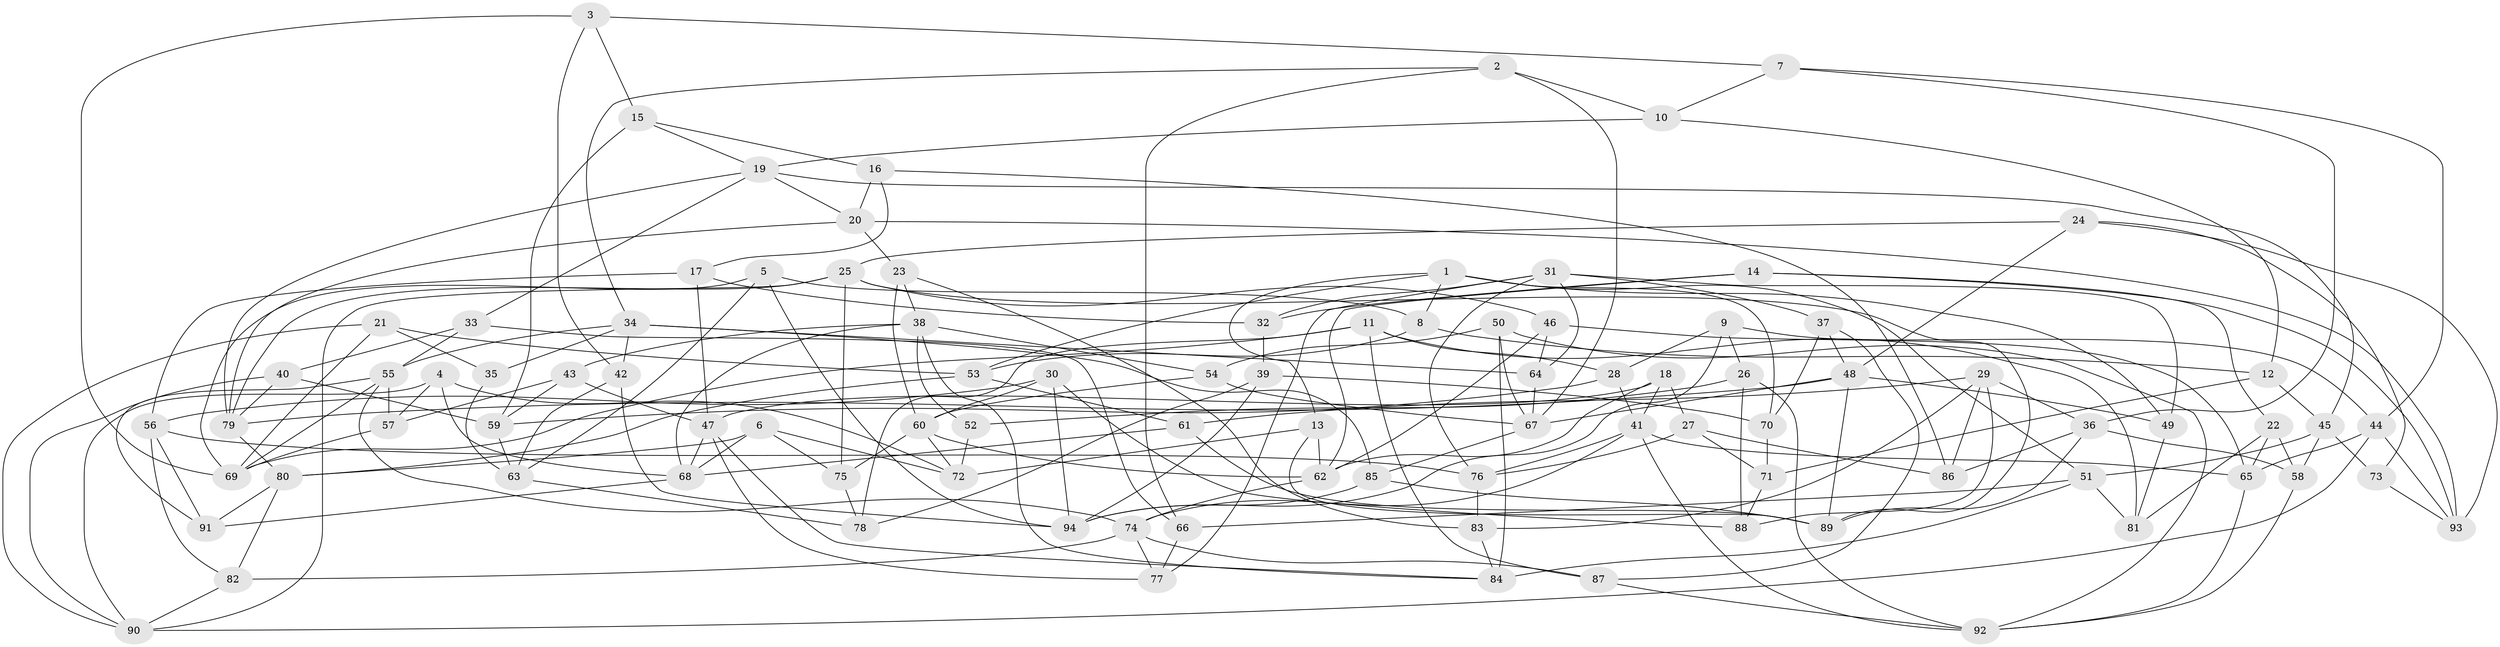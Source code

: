 // original degree distribution, {4: 1.0}
// Generated by graph-tools (version 1.1) at 2025/38/03/04/25 23:38:12]
// undirected, 94 vertices, 216 edges
graph export_dot {
  node [color=gray90,style=filled];
  1;
  2;
  3;
  4;
  5;
  6;
  7;
  8;
  9;
  10;
  11;
  12;
  13;
  14;
  15;
  16;
  17;
  18;
  19;
  20;
  21;
  22;
  23;
  24;
  25;
  26;
  27;
  28;
  29;
  30;
  31;
  32;
  33;
  34;
  35;
  36;
  37;
  38;
  39;
  40;
  41;
  42;
  43;
  44;
  45;
  46;
  47;
  48;
  49;
  50;
  51;
  52;
  53;
  54;
  55;
  56;
  57;
  58;
  59;
  60;
  61;
  62;
  63;
  64;
  65;
  66;
  67;
  68;
  69;
  70;
  71;
  72;
  73;
  74;
  75;
  76;
  77;
  78;
  79;
  80;
  81;
  82;
  83;
  84;
  85;
  86;
  87;
  88;
  89;
  90;
  91;
  92;
  93;
  94;
  1 -- 8 [weight=1.0];
  1 -- 13 [weight=1.0];
  1 -- 49 [weight=1.0];
  1 -- 51 [weight=1.0];
  1 -- 53 [weight=1.0];
  1 -- 70 [weight=1.0];
  2 -- 10 [weight=1.0];
  2 -- 34 [weight=1.0];
  2 -- 66 [weight=1.0];
  2 -- 67 [weight=1.0];
  3 -- 7 [weight=1.0];
  3 -- 15 [weight=1.0];
  3 -- 42 [weight=1.0];
  3 -- 69 [weight=1.0];
  4 -- 57 [weight=1.0];
  4 -- 68 [weight=1.0];
  4 -- 72 [weight=1.0];
  4 -- 90 [weight=1.0];
  5 -- 8 [weight=1.0];
  5 -- 63 [weight=1.0];
  5 -- 69 [weight=1.0];
  5 -- 94 [weight=1.0];
  6 -- 68 [weight=1.0];
  6 -- 72 [weight=1.0];
  6 -- 75 [weight=1.0];
  6 -- 80 [weight=1.0];
  7 -- 10 [weight=1.0];
  7 -- 36 [weight=1.0];
  7 -- 44 [weight=1.0];
  8 -- 12 [weight=1.0];
  8 -- 53 [weight=1.0];
  9 -- 26 [weight=1.0];
  9 -- 28 [weight=1.0];
  9 -- 44 [weight=1.0];
  9 -- 94 [weight=1.0];
  10 -- 12 [weight=1.0];
  10 -- 19 [weight=1.0];
  11 -- 28 [weight=2.0];
  11 -- 69 [weight=1.0];
  11 -- 78 [weight=1.0];
  11 -- 81 [weight=1.0];
  11 -- 87 [weight=1.0];
  12 -- 45 [weight=1.0];
  12 -- 71 [weight=1.0];
  13 -- 62 [weight=1.0];
  13 -- 72 [weight=1.0];
  13 -- 89 [weight=1.0];
  14 -- 22 [weight=1.0];
  14 -- 32 [weight=1.0];
  14 -- 62 [weight=1.0];
  14 -- 93 [weight=1.0];
  15 -- 16 [weight=1.0];
  15 -- 19 [weight=1.0];
  15 -- 59 [weight=1.0];
  16 -- 17 [weight=1.0];
  16 -- 20 [weight=1.0];
  16 -- 86 [weight=1.0];
  17 -- 32 [weight=1.0];
  17 -- 47 [weight=1.0];
  17 -- 56 [weight=1.0];
  18 -- 27 [weight=1.0];
  18 -- 41 [weight=1.0];
  18 -- 47 [weight=1.0];
  18 -- 62 [weight=1.0];
  19 -- 20 [weight=1.0];
  19 -- 33 [weight=1.0];
  19 -- 45 [weight=1.0];
  19 -- 79 [weight=1.0];
  20 -- 23 [weight=1.0];
  20 -- 79 [weight=1.0];
  20 -- 93 [weight=2.0];
  21 -- 35 [weight=1.0];
  21 -- 53 [weight=1.0];
  21 -- 69 [weight=1.0];
  21 -- 90 [weight=1.0];
  22 -- 58 [weight=1.0];
  22 -- 65 [weight=1.0];
  22 -- 81 [weight=1.0];
  23 -- 38 [weight=1.0];
  23 -- 60 [weight=1.0];
  23 -- 83 [weight=1.0];
  24 -- 25 [weight=1.0];
  24 -- 48 [weight=1.0];
  24 -- 73 [weight=1.0];
  24 -- 93 [weight=1.0];
  25 -- 46 [weight=1.0];
  25 -- 75 [weight=1.0];
  25 -- 79 [weight=1.0];
  25 -- 89 [weight=1.0];
  25 -- 90 [weight=1.0];
  26 -- 52 [weight=1.0];
  26 -- 88 [weight=1.0];
  26 -- 92 [weight=1.0];
  27 -- 71 [weight=1.0];
  27 -- 76 [weight=1.0];
  27 -- 86 [weight=1.0];
  28 -- 41 [weight=1.0];
  28 -- 59 [weight=2.0];
  29 -- 36 [weight=2.0];
  29 -- 61 [weight=1.0];
  29 -- 83 [weight=1.0];
  29 -- 86 [weight=1.0];
  29 -- 88 [weight=1.0];
  30 -- 56 [weight=1.0];
  30 -- 60 [weight=1.0];
  30 -- 88 [weight=1.0];
  30 -- 94 [weight=1.0];
  31 -- 32 [weight=1.0];
  31 -- 37 [weight=1.0];
  31 -- 49 [weight=1.0];
  31 -- 64 [weight=1.0];
  31 -- 76 [weight=1.0];
  31 -- 77 [weight=1.0];
  32 -- 39 [weight=1.0];
  33 -- 40 [weight=1.0];
  33 -- 55 [weight=1.0];
  33 -- 66 [weight=1.0];
  34 -- 35 [weight=1.0];
  34 -- 42 [weight=1.0];
  34 -- 55 [weight=1.0];
  34 -- 64 [weight=1.0];
  34 -- 85 [weight=1.0];
  35 -- 63 [weight=2.0];
  36 -- 58 [weight=1.0];
  36 -- 86 [weight=1.0];
  36 -- 89 [weight=1.0];
  37 -- 48 [weight=1.0];
  37 -- 70 [weight=1.0];
  37 -- 87 [weight=1.0];
  38 -- 43 [weight=1.0];
  38 -- 52 [weight=1.0];
  38 -- 54 [weight=1.0];
  38 -- 68 [weight=1.0];
  38 -- 84 [weight=1.0];
  39 -- 70 [weight=1.0];
  39 -- 78 [weight=1.0];
  39 -- 94 [weight=1.0];
  40 -- 59 [weight=1.0];
  40 -- 79 [weight=1.0];
  40 -- 90 [weight=1.0];
  41 -- 65 [weight=1.0];
  41 -- 74 [weight=1.0];
  41 -- 76 [weight=1.0];
  41 -- 92 [weight=1.0];
  42 -- 63 [weight=1.0];
  42 -- 94 [weight=1.0];
  43 -- 47 [weight=1.0];
  43 -- 57 [weight=1.0];
  43 -- 59 [weight=1.0];
  44 -- 65 [weight=2.0];
  44 -- 90 [weight=1.0];
  44 -- 93 [weight=1.0];
  45 -- 51 [weight=1.0];
  45 -- 58 [weight=1.0];
  45 -- 73 [weight=2.0];
  46 -- 62 [weight=1.0];
  46 -- 64 [weight=1.0];
  46 -- 65 [weight=1.0];
  47 -- 68 [weight=1.0];
  47 -- 77 [weight=1.0];
  47 -- 84 [weight=1.0];
  48 -- 49 [weight=1.0];
  48 -- 67 [weight=1.0];
  48 -- 79 [weight=1.0];
  48 -- 89 [weight=1.0];
  49 -- 81 [weight=1.0];
  50 -- 54 [weight=1.0];
  50 -- 67 [weight=1.0];
  50 -- 84 [weight=1.0];
  50 -- 92 [weight=1.0];
  51 -- 66 [weight=1.0];
  51 -- 81 [weight=1.0];
  51 -- 84 [weight=2.0];
  52 -- 72 [weight=2.0];
  53 -- 61 [weight=1.0];
  53 -- 80 [weight=2.0];
  54 -- 60 [weight=1.0];
  54 -- 67 [weight=1.0];
  55 -- 57 [weight=1.0];
  55 -- 69 [weight=1.0];
  55 -- 74 [weight=1.0];
  55 -- 91 [weight=1.0];
  56 -- 76 [weight=2.0];
  56 -- 82 [weight=1.0];
  56 -- 91 [weight=1.0];
  57 -- 69 [weight=1.0];
  58 -- 92 [weight=1.0];
  59 -- 63 [weight=1.0];
  60 -- 62 [weight=1.0];
  60 -- 72 [weight=1.0];
  60 -- 75 [weight=1.0];
  61 -- 68 [weight=1.0];
  61 -- 89 [weight=1.0];
  62 -- 74 [weight=1.0];
  63 -- 78 [weight=1.0];
  64 -- 67 [weight=1.0];
  65 -- 92 [weight=1.0];
  66 -- 77 [weight=1.0];
  67 -- 85 [weight=1.0];
  68 -- 91 [weight=1.0];
  70 -- 71 [weight=1.0];
  71 -- 88 [weight=1.0];
  73 -- 93 [weight=1.0];
  74 -- 77 [weight=1.0];
  74 -- 82 [weight=1.0];
  74 -- 87 [weight=1.0];
  75 -- 78 [weight=1.0];
  76 -- 83 [weight=1.0];
  79 -- 80 [weight=1.0];
  80 -- 82 [weight=1.0];
  80 -- 91 [weight=1.0];
  82 -- 90 [weight=1.0];
  83 -- 84 [weight=1.0];
  85 -- 89 [weight=1.0];
  85 -- 94 [weight=1.0];
  87 -- 92 [weight=1.0];
}
